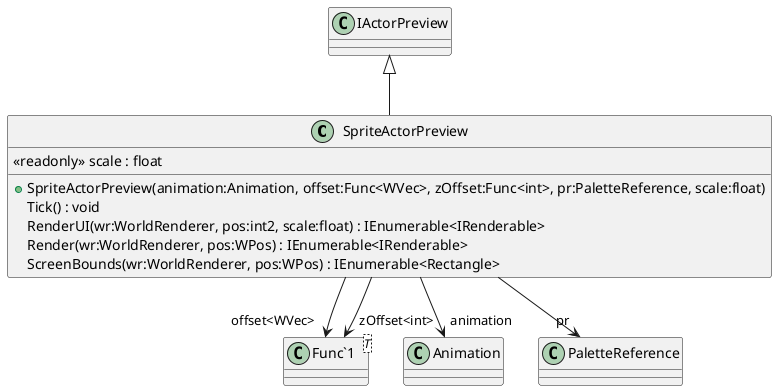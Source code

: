 @startuml
class SpriteActorPreview {
    <<readonly>> scale : float
    + SpriteActorPreview(animation:Animation, offset:Func<WVec>, zOffset:Func<int>, pr:PaletteReference, scale:float)
    Tick() : void
    RenderUI(wr:WorldRenderer, pos:int2, scale:float) : IEnumerable<IRenderable>
    Render(wr:WorldRenderer, pos:WPos) : IEnumerable<IRenderable>
    ScreenBounds(wr:WorldRenderer, pos:WPos) : IEnumerable<Rectangle>
}
class "Func`1"<T> {
}
IActorPreview <|-- SpriteActorPreview
SpriteActorPreview --> "animation" Animation
SpriteActorPreview --> "offset<WVec>" "Func`1"
SpriteActorPreview --> "zOffset<int>" "Func`1"
SpriteActorPreview --> "pr" PaletteReference
@enduml
